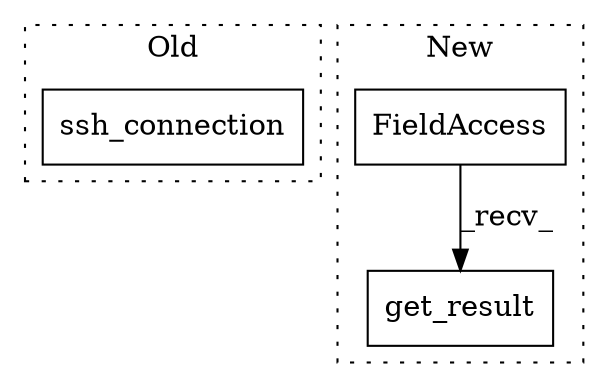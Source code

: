 digraph G {
subgraph cluster0 {
1 [label="ssh_connection" a="32" s="5765" l="16" shape="box"];
label = "Old";
style="dotted";
}
subgraph cluster1 {
2 [label="get_result" a="32" s="5783" l="12" shape="box"];
3 [label="FieldAccess" a="22" s="5764" l="18" shape="box"];
label = "New";
style="dotted";
}
3 -> 2 [label="_recv_"];
}